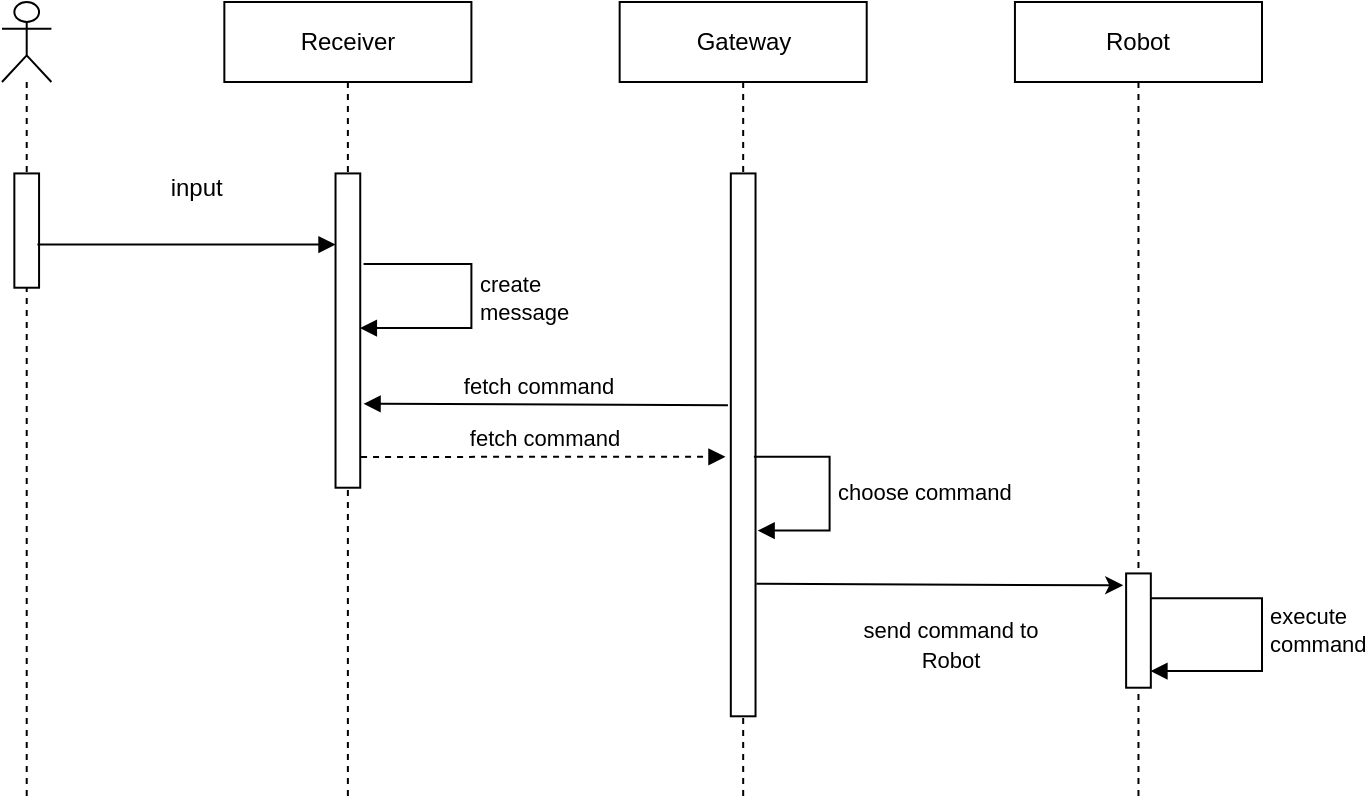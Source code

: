 <mxfile version="20.8.12" type="device"><diagram name="Seite-1" id="Paoxk1BcN-ynwGdpW2j3"><mxGraphModel dx="2394" dy="1233" grid="1" gridSize="10" guides="1" tooltips="1" connect="1" arrows="1" fold="1" page="1" pageScale="1" pageWidth="827" pageHeight="1169" math="0" shadow="0"><root><mxCell id="0"/><mxCell id="1" parent="0"/><mxCell id="UINcp-gfSQ-KSUEJ40iY-1" value="" style="group" vertex="1" connectable="0" parent="1"><mxGeometry x="85" y="30" width="630" height="400" as="geometry"/></mxCell><mxCell id="9IV_Vb-LoXFNfBgvMmyQ-4" value="" style="shape=umlLifeline;participant=umlActor;perimeter=lifelinePerimeter;whiteSpace=wrap;html=1;container=1;collapsible=0;recursiveResize=0;verticalAlign=top;spacingTop=36;outlineConnect=0;" parent="UINcp-gfSQ-KSUEJ40iY-1" vertex="1"><mxGeometry width="24.706" height="400" as="geometry"/></mxCell><mxCell id="9IV_Vb-LoXFNfBgvMmyQ-6" value="" style="html=1;points=[];perimeter=orthogonalPerimeter;" parent="9IV_Vb-LoXFNfBgvMmyQ-4" vertex="1"><mxGeometry x="6.176" y="85.714" width="12.353" height="57.143" as="geometry"/></mxCell><mxCell id="9IV_Vb-LoXFNfBgvMmyQ-5" value="Receiver" style="shape=umlLifeline;perimeter=lifelinePerimeter;whiteSpace=wrap;html=1;container=1;collapsible=0;recursiveResize=0;outlineConnect=0;" parent="UINcp-gfSQ-KSUEJ40iY-1" vertex="1"><mxGeometry x="111.176" width="123.529" height="400" as="geometry"/></mxCell><mxCell id="9IV_Vb-LoXFNfBgvMmyQ-7" value="" style="html=1;points=[];perimeter=orthogonalPerimeter;" parent="9IV_Vb-LoXFNfBgvMmyQ-5" vertex="1"><mxGeometry x="55.588" y="85.714" width="12.353" height="157.143" as="geometry"/></mxCell><mxCell id="9IV_Vb-LoXFNfBgvMmyQ-16" value="create&lt;br&gt;message" style="edgeStyle=orthogonalEdgeStyle;html=1;align=left;spacingLeft=2;endArrow=block;rounded=0;exitX=1.134;exitY=0.288;exitDx=0;exitDy=0;exitPerimeter=0;entryX=0.984;entryY=0.492;entryDx=0;entryDy=0;entryPerimeter=0;" parent="9IV_Vb-LoXFNfBgvMmyQ-5" source="9IV_Vb-LoXFNfBgvMmyQ-7" target="9IV_Vb-LoXFNfBgvMmyQ-7" edge="1"><mxGeometry relative="1" as="geometry"><mxPoint x="67.941" y="114.286" as="sourcePoint"/><Array as="points"><mxPoint x="123.529" y="131.429"/><mxPoint x="123.529" y="162.857"/></Array><mxPoint x="67.941" y="157.143" as="targetPoint"/></mxGeometry></mxCell><mxCell id="9IV_Vb-LoXFNfBgvMmyQ-8" value="Gateway" style="shape=umlLifeline;perimeter=lifelinePerimeter;whiteSpace=wrap;html=1;container=1;collapsible=0;recursiveResize=0;outlineConnect=0;" parent="UINcp-gfSQ-KSUEJ40iY-1" vertex="1"><mxGeometry x="308.824" width="123.529" height="400" as="geometry"/></mxCell><mxCell id="9IV_Vb-LoXFNfBgvMmyQ-9" value="" style="html=1;points=[];perimeter=orthogonalPerimeter;" parent="9IV_Vb-LoXFNfBgvMmyQ-8" vertex="1"><mxGeometry x="55.588" y="85.714" width="12.353" height="271.429" as="geometry"/></mxCell><mxCell id="9IV_Vb-LoXFNfBgvMmyQ-23" value="choose command" style="edgeStyle=orthogonalEdgeStyle;html=1;align=left;spacingLeft=2;endArrow=block;rounded=0;entryX=1.084;entryY=0.656;entryDx=0;entryDy=0;entryPerimeter=0;exitX=0.934;exitY=0.522;exitDx=0;exitDy=0;exitPerimeter=0;" parent="9IV_Vb-LoXFNfBgvMmyQ-8" source="9IV_Vb-LoXFNfBgvMmyQ-9" target="9IV_Vb-LoXFNfBgvMmyQ-9" edge="1"><mxGeometry relative="1" as="geometry"><mxPoint x="67.941" y="200" as="sourcePoint"/><Array as="points"><mxPoint x="105.0" y="227.143"/><mxPoint x="105.0" y="264.286"/><mxPoint x="69.176" y="264.286"/></Array><mxPoint x="74.118" y="228.571" as="targetPoint"/></mxGeometry></mxCell><mxCell id="9IV_Vb-LoXFNfBgvMmyQ-10" value="Robot" style="shape=umlLifeline;perimeter=lifelinePerimeter;whiteSpace=wrap;html=1;container=1;collapsible=0;recursiveResize=0;outlineConnect=0;" parent="UINcp-gfSQ-KSUEJ40iY-1" vertex="1"><mxGeometry x="506.471" width="123.529" height="400" as="geometry"/></mxCell><mxCell id="9IV_Vb-LoXFNfBgvMmyQ-11" value="" style="html=1;points=[];perimeter=orthogonalPerimeter;" parent="9IV_Vb-LoXFNfBgvMmyQ-10" vertex="1"><mxGeometry x="55.588" y="285.714" width="12.353" height="57.143" as="geometry"/></mxCell><mxCell id="9IV_Vb-LoXFNfBgvMmyQ-35" value="execute&lt;br&gt;command" style="edgeStyle=orthogonalEdgeStyle;html=1;align=left;spacingLeft=2;endArrow=block;rounded=0;entryX=0.984;entryY=0.854;fontSize=11;entryDx=0;entryDy=0;entryPerimeter=0;exitX=0.984;exitY=0.217;exitDx=0;exitDy=0;exitPerimeter=0;" parent="9IV_Vb-LoXFNfBgvMmyQ-10" source="9IV_Vb-LoXFNfBgvMmyQ-11" target="9IV_Vb-LoXFNfBgvMmyQ-11" edge="1"><mxGeometry x="-0.025" relative="1" as="geometry"><mxPoint x="-185.294" y="200" as="sourcePoint"/><Array as="points"><mxPoint x="123.529" y="298.571"/><mxPoint x="123.529" y="334.286"/></Array><mxPoint x="-179.118" y="228.571" as="targetPoint"/><mxPoint as="offset"/></mxGeometry></mxCell><mxCell id="9IV_Vb-LoXFNfBgvMmyQ-12" value="" style="html=1;verticalAlign=bottom;endArrow=block;rounded=0;exitX=0.934;exitY=0.622;exitDx=0;exitDy=0;exitPerimeter=0;" parent="UINcp-gfSQ-KSUEJ40iY-1" source="9IV_Vb-LoXFNfBgvMmyQ-6" target="9IV_Vb-LoXFNfBgvMmyQ-7" edge="1"><mxGeometry x="-0.243" y="-15" width="80" relative="1" as="geometry"><mxPoint x="49.412" y="114.286" as="sourcePoint"/><mxPoint x="160.588" y="107.143" as="targetPoint"/><mxPoint as="offset"/></mxGeometry></mxCell><mxCell id="9IV_Vb-LoXFNfBgvMmyQ-17" value="fetch command" style="html=1;verticalAlign=bottom;endArrow=block;rounded=0;entryX=1.134;entryY=0.733;entryDx=0;entryDy=0;entryPerimeter=0;exitX=-0.116;exitY=0.427;exitDx=0;exitDy=0;exitPerimeter=0;" parent="UINcp-gfSQ-KSUEJ40iY-1" source="9IV_Vb-LoXFNfBgvMmyQ-9" target="9IV_Vb-LoXFNfBgvMmyQ-7" edge="1"><mxGeometry x="0.037" width="80" relative="1" as="geometry"><mxPoint x="345.882" y="201.429" as="sourcePoint"/><mxPoint x="308.824" y="200" as="targetPoint"/><mxPoint as="offset"/></mxGeometry></mxCell><mxCell id="9IV_Vb-LoXFNfBgvMmyQ-31" value="" style="endArrow=classic;html=1;rounded=0;exitX=1.034;exitY=0.756;exitDx=0;exitDy=0;exitPerimeter=0;entryX=-0.116;entryY=0.104;entryDx=0;entryDy=0;entryPerimeter=0;" parent="UINcp-gfSQ-KSUEJ40iY-1" source="9IV_Vb-LoXFNfBgvMmyQ-9" target="9IV_Vb-LoXFNfBgvMmyQ-11" edge="1"><mxGeometry width="50" height="50" relative="1" as="geometry"><mxPoint x="308.824" y="300" as="sourcePoint"/><mxPoint x="555.882" y="285.714" as="targetPoint"/></mxGeometry></mxCell><mxCell id="9IV_Vb-LoXFNfBgvMmyQ-32" value="&lt;font style=&quot;font-size: 11px;&quot;&gt;send command to Robot&lt;/font&gt;" style="text;html=1;strokeColor=none;fillColor=none;align=center;verticalAlign=middle;whiteSpace=wrap;rounded=0;" parent="UINcp-gfSQ-KSUEJ40iY-1" vertex="1"><mxGeometry x="418.765" y="300" width="111.176" height="42.857" as="geometry"/></mxCell><mxCell id="9IV_Vb-LoXFNfBgvMmyQ-28" value="fetch command" style="dashed=1;html=1;verticalAlign=bottom;endArrow=block;rounded=0;exitX=1.034;exitY=0.902;exitDx=0;exitDy=0;exitPerimeter=0;entryX=-0.216;entryY=0.522;entryDx=0;entryDy=0;entryPerimeter=0;" parent="UINcp-gfSQ-KSUEJ40iY-1" source="9IV_Vb-LoXFNfBgvMmyQ-7" target="9IV_Vb-LoXFNfBgvMmyQ-9" edge="1"><mxGeometry width="80" relative="1" as="geometry"><mxPoint x="179.118" y="214.114" as="sourcePoint"/><mxPoint x="345.882" y="227.143" as="targetPoint"/></mxGeometry></mxCell><mxCell id="6f9W5xZkTqdSeTKj0ayr-2" value="input&amp;nbsp;" style="text;html=1;strokeColor=none;fillColor=none;align=center;verticalAlign=middle;whiteSpace=wrap;rounded=0;" parent="UINcp-gfSQ-KSUEJ40iY-1" vertex="1"><mxGeometry x="61.765" y="71.429" width="74.118" height="42.857" as="geometry"/></mxCell></root></mxGraphModel></diagram></mxfile>